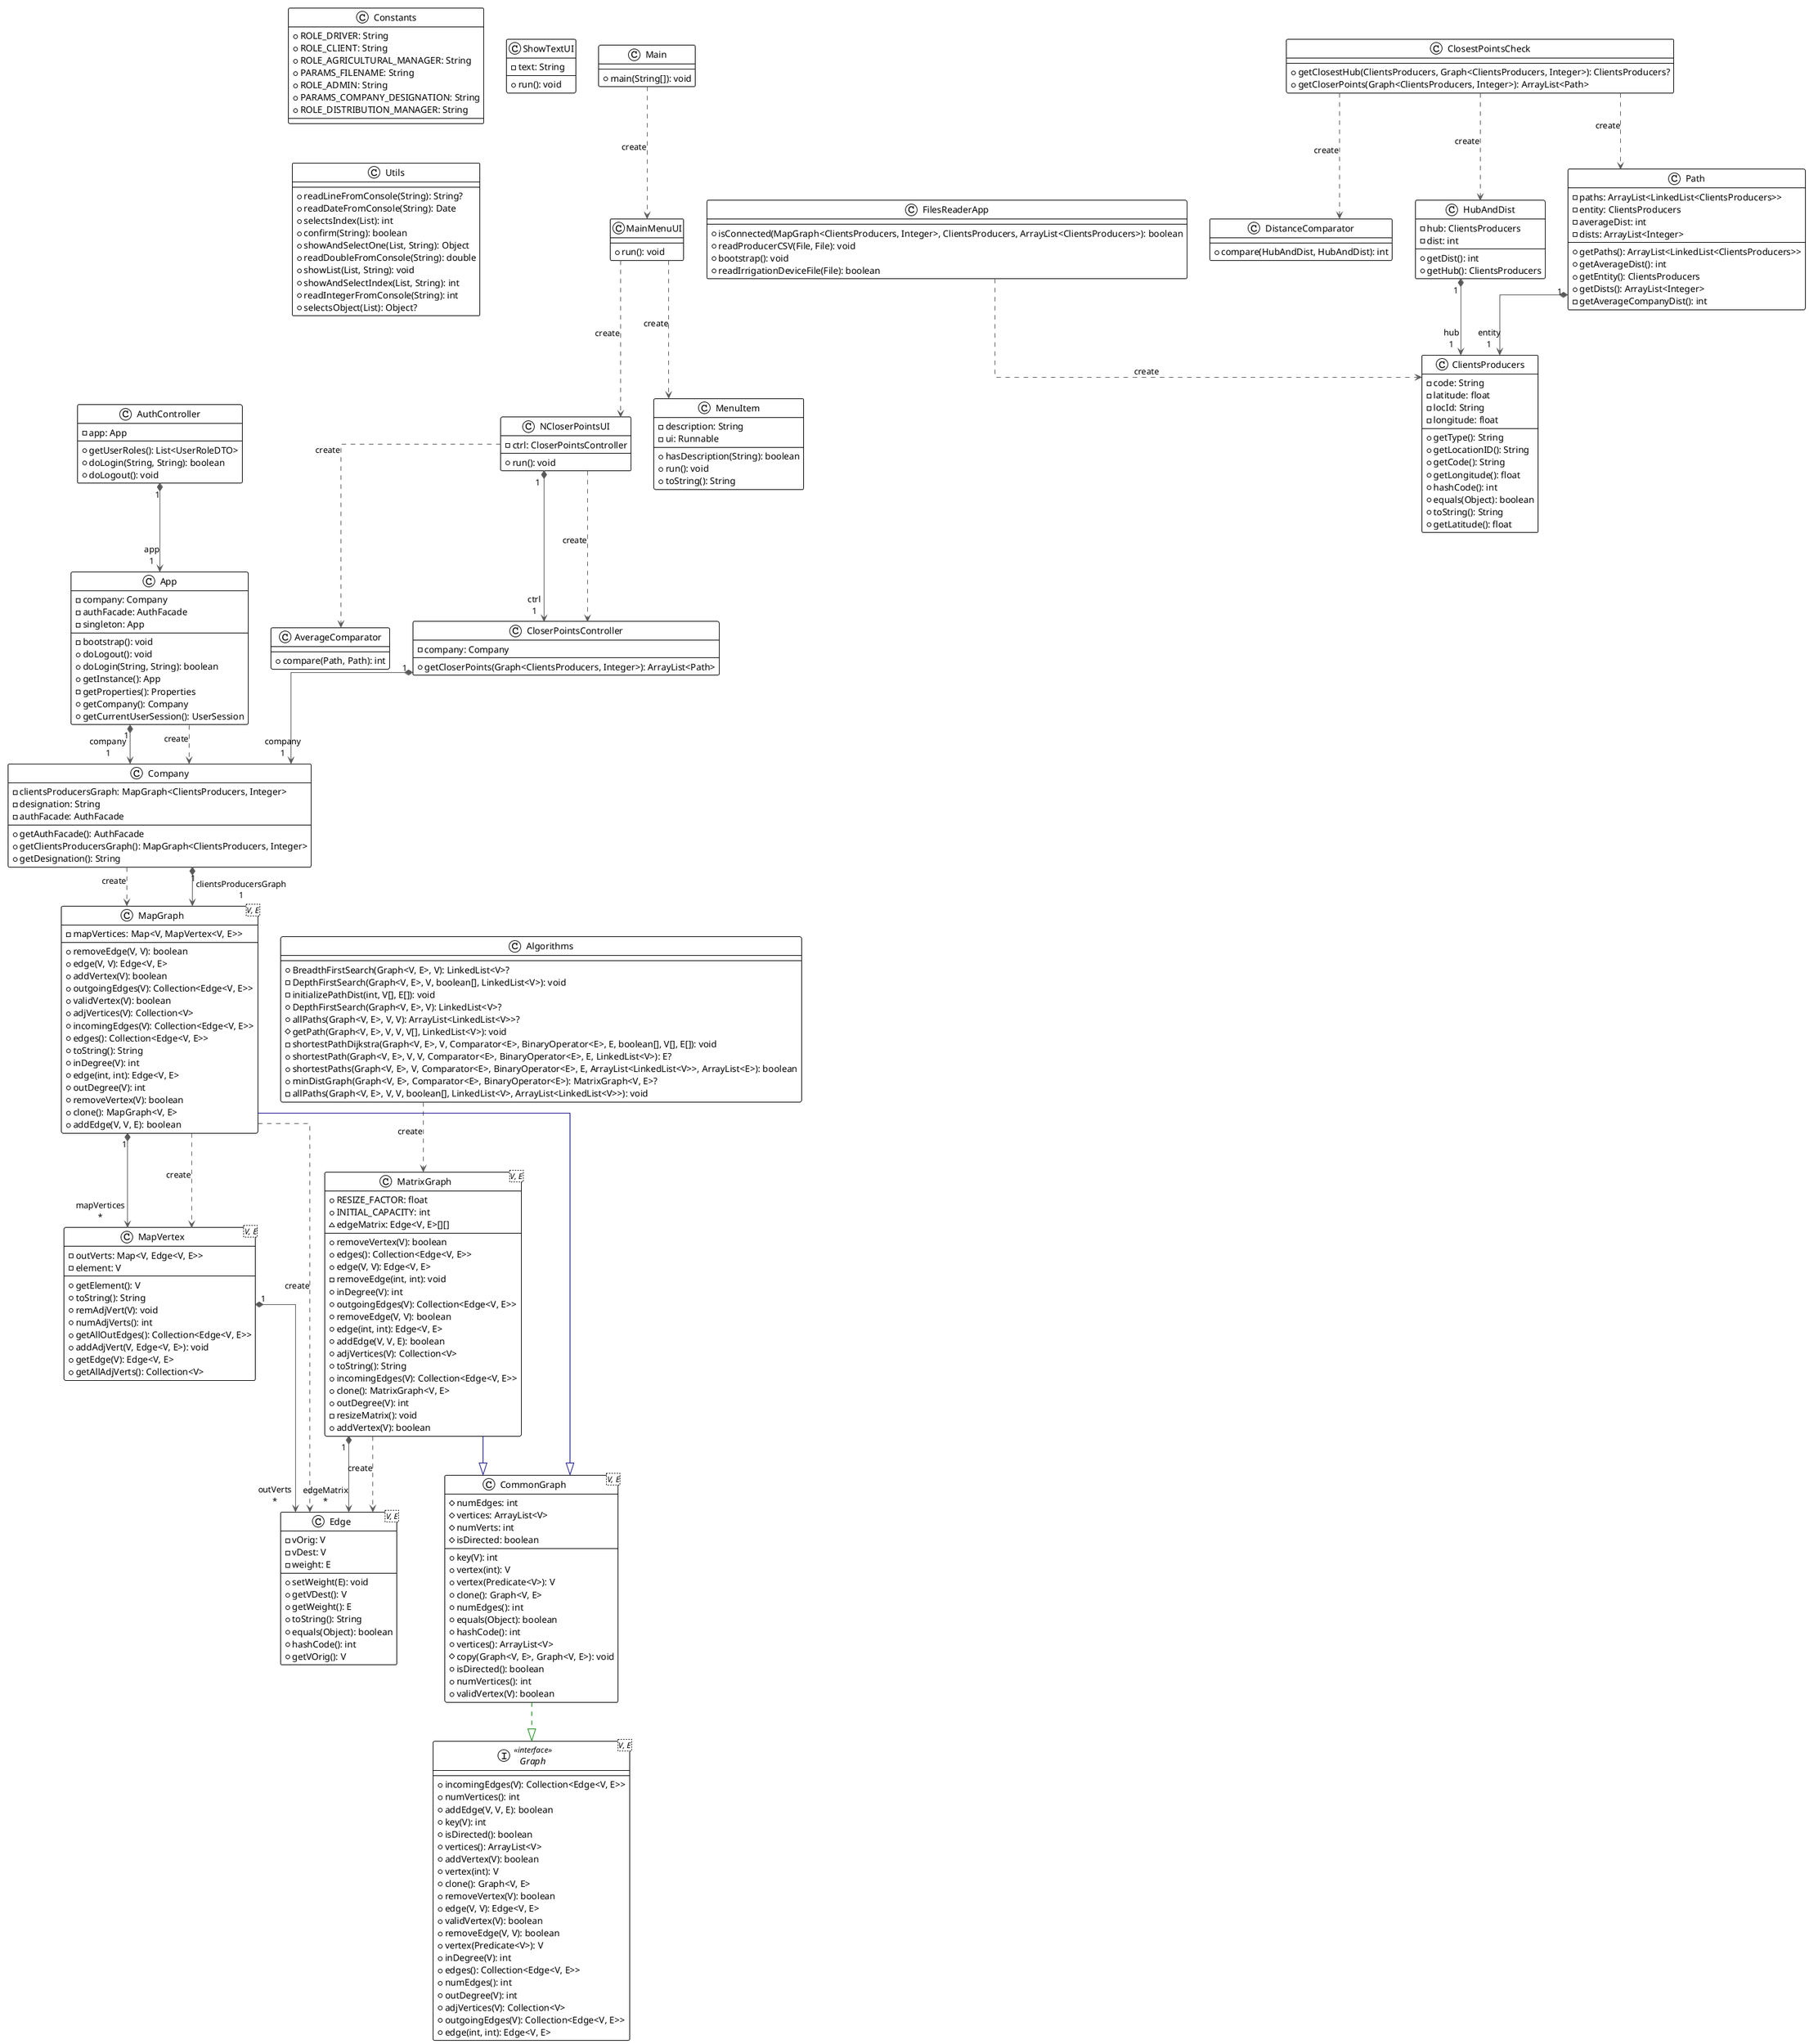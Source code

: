 @startuml
!theme plain
top to bottom direction
skinparam linetype ortho

class Algorithms {
  + BreadthFirstSearch(Graph<V, E>, V): LinkedList<V>?
  - DepthFirstSearch(Graph<V, E>, V, boolean[], LinkedList<V>): void
  - initializePathDist(int, V[], E[]): void
  + DepthFirstSearch(Graph<V, E>, V): LinkedList<V>?
  + allPaths(Graph<V, E>, V, V): ArrayList<LinkedList<V>>?
  # getPath(Graph<V, E>, V, V, V[], LinkedList<V>): void
  - shortestPathDijkstra(Graph<V, E>, V, Comparator<E>, BinaryOperator<E>, E, boolean[], V[], E[]): void
  + shortestPath(Graph<V, E>, V, V, Comparator<E>, BinaryOperator<E>, E, LinkedList<V>): E?
  + shortestPaths(Graph<V, E>, V, Comparator<E>, BinaryOperator<E>, E, ArrayList<LinkedList<V>>, ArrayList<E>): boolean
  + minDistGraph(Graph<V, E>, Comparator<E>, BinaryOperator<E>): MatrixGraph<V, E>?
  - allPaths(Graph<V, E>, V, V, boolean[], LinkedList<V>, ArrayList<LinkedList<V>>): void
}
class App {
  - company: Company
  - authFacade: AuthFacade
  - singleton: App
  - bootstrap(): void
  + doLogout(): void
  + doLogin(String, String): boolean
  + getInstance(): App
  - getProperties(): Properties
  + getCompany(): Company
  + getCurrentUserSession(): UserSession
}
class AuthController {
  - app: App
  + getUserRoles(): List<UserRoleDTO>
  + doLogin(String, String): boolean
  + doLogout(): void
}
class AverageComparator {
  + compare(Path, Path): int
}
class ClientsProducers {
  - code: String
  - latitude: float
  - locId: String
  - longitude: float
  + getType(): String
  + getLocationID(): String
  + getCode(): String
  + getLongitude(): float
  + hashCode(): int
  + equals(Object): boolean
  + toString(): String
  + getLatitude(): float
}
class CloserPointsController {
  - company: Company
  + getCloserPoints(Graph<ClientsProducers, Integer>): ArrayList<Path>
}
class ClosestPointsCheck {
  + getClosestHub(ClientsProducers, Graph<ClientsProducers, Integer>): ClientsProducers?
  + getCloserPoints(Graph<ClientsProducers, Integer>): ArrayList<Path>
}
class CommonGraph<V, E> {
  # numEdges: int
  # vertices: ArrayList<V>
  # numVerts: int
  # isDirected: boolean
  + key(V): int
  + vertex(int): V
  + vertex(Predicate<V>): V
  + clone(): Graph<V, E>
  + numEdges(): int
  + equals(Object): boolean
  + hashCode(): int
  + vertices(): ArrayList<V>
  # copy(Graph<V, E>, Graph<V, E>): void
  + isDirected(): boolean
  + numVertices(): int
  + validVertex(V): boolean
}
class Company {
  - clientsProducersGraph: MapGraph<ClientsProducers, Integer>
  - designation: String
  - authFacade: AuthFacade
  + getAuthFacade(): AuthFacade
  + getClientsProducersGraph(): MapGraph<ClientsProducers, Integer>
  + getDesignation(): String
}
class Constants {
  + ROLE_DRIVER: String
  + ROLE_CLIENT: String
  + ROLE_AGRICULTURAL_MANAGER: String
  + PARAMS_FILENAME: String
  + ROLE_ADMIN: String
  + PARAMS_COMPANY_DESIGNATION: String
  + ROLE_DISTRIBUTION_MANAGER: String
}
class DistanceComparator {
  + compare(HubAndDist, HubAndDist): int
}
class Edge<V, E> {
  - vOrig: V
  - vDest: V
  - weight: E
  + setWeight(E): void
  + getVDest(): V
  + getWeight(): E
  + toString(): String
  + equals(Object): boolean
  + hashCode(): int
  + getVOrig(): V
}
class FilesReaderApp {
  + isConnected(MapGraph<ClientsProducers, Integer>, ClientsProducers, ArrayList<ClientsProducers>): boolean
  + readProducerCSV(File, File): void
  + bootstrap(): void
  + readIrrigationDeviceFile(File): boolean
}
interface Graph<V, E> << interface >> {
  + incomingEdges(V): Collection<Edge<V, E>>
  + numVertices(): int
  + addEdge(V, V, E): boolean
  + key(V): int
  + isDirected(): boolean
  + vertices(): ArrayList<V>
  + addVertex(V): boolean
  + vertex(int): V
  + clone(): Graph<V, E>
  + removeVertex(V): boolean
  + edge(V, V): Edge<V, E>
  + validVertex(V): boolean
  + removeEdge(V, V): boolean
  + vertex(Predicate<V>): V
  + inDegree(V): int
  + edges(): Collection<Edge<V, E>>
  + numEdges(): int
  + outDegree(V): int
  + adjVertices(V): Collection<V>
  + outgoingEdges(V): Collection<Edge<V, E>>
  + edge(int, int): Edge<V, E>
}
class HubAndDist {
  - hub: ClientsProducers
  - dist: int
  + getDist(): int
  + getHub(): ClientsProducers
}
class Main {
  + main(String[]): void
}
class MainMenuUI {
  + run(): void
}
class MapGraph<V, E> {
  - mapVertices: Map<V, MapVertex<V, E>>
  + removeEdge(V, V): boolean
  + edge(V, V): Edge<V, E>
  + addVertex(V): boolean
  + outgoingEdges(V): Collection<Edge<V, E>>
  + validVertex(V): boolean
  + adjVertices(V): Collection<V>
  + incomingEdges(V): Collection<Edge<V, E>>
  + edges(): Collection<Edge<V, E>>
  + toString(): String
  + inDegree(V): int
  + edge(int, int): Edge<V, E>
  + outDegree(V): int
  + removeVertex(V): boolean
  + clone(): MapGraph<V, E>
  + addEdge(V, V, E): boolean
}
class MapVertex<V, E> {
  - outVerts: Map<V, Edge<V, E>>
  - element: V
  + getElement(): V
  + toString(): String
  + remAdjVert(V): void
  + numAdjVerts(): int
  + getAllOutEdges(): Collection<Edge<V, E>>
  + addAdjVert(V, Edge<V, E>): void
  + getEdge(V): Edge<V, E>
  + getAllAdjVerts(): Collection<V>
}
class MatrixGraph<V, E> {
  + RESIZE_FACTOR: float
  + INITIAL_CAPACITY: int
  ~ edgeMatrix: Edge<V, E>[][]
  + removeVertex(V): boolean
  + edges(): Collection<Edge<V, E>>
  + edge(V, V): Edge<V, E>
  - removeEdge(int, int): void
  + inDegree(V): int
  + outgoingEdges(V): Collection<Edge<V, E>>
  + removeEdge(V, V): boolean
  + edge(int, int): Edge<V, E>
  + addEdge(V, V, E): boolean
  + adjVertices(V): Collection<V>
  + toString(): String
  + incomingEdges(V): Collection<Edge<V, E>>
  + clone(): MatrixGraph<V, E>
  + outDegree(V): int
  - resizeMatrix(): void
  + addVertex(V): boolean
}
class MenuItem {
  - description: String
  - ui: Runnable
  + hasDescription(String): boolean
  + run(): void
  + toString(): String
}
class NCloserPointsUI {
  - ctrl: CloserPointsController
  + run(): void
}
class Path {
  - paths: ArrayList<LinkedList<ClientsProducers>>
  - entity: ClientsProducers
  - averageDist: int
  - dists: ArrayList<Integer>
  + getPaths(): ArrayList<LinkedList<ClientsProducers>>
  + getAverageDist(): int
  + getEntity(): ClientsProducers
  + getDists(): ArrayList<Integer>
  - getAverageCompanyDist(): int
}
class ShowTextUI {
  - text: String
  + run(): void
}
class Utils {
  + readLineFromConsole(String): String?
  + readDateFromConsole(String): Date
  + selectsIndex(List): int
  + confirm(String): boolean
  + showAndSelectOne(List, String): Object
  + readDoubleFromConsole(String): double
  + showList(List, String): void
  + showAndSelectIndex(List, String): int
  + readIntegerFromConsole(String): int
  + selectsObject(List): Object?
}

Algorithms              -[#595959,dashed]->  MatrixGraph            : "«create»"
App                    "1" *-[#595959,plain]-> "company\n1" Company
App                     -[#595959,dashed]->  Company                : "«create»"
AuthController         "1" *-[#595959,plain]-> "app\n1" App
CloserPointsController "1" *-[#595959,plain]-> "company\n1" Company
ClosestPointsCheck      -[#595959,dashed]->  DistanceComparator     : "«create»"
ClosestPointsCheck      -[#595959,dashed]->  HubAndDist             : "«create»"
ClosestPointsCheck      -[#595959,dashed]->  Path                   : "«create»"
CommonGraph             -[#008200,dashed]-^  Graph
Company                 -[#595959,dashed]->  MapGraph               : "«create»"
Company                "1" *-[#595959,plain]-> "clientsProducersGraph\n1" MapGraph
FilesReaderApp          -[#595959,dashed]->  ClientsProducers       : "«create»"
HubAndDist             "1" *-[#595959,plain]-> "hub\n1" ClientsProducers
Main                    -[#595959,dashed]->  MainMenuUI             : "«create»"
MainMenuUI              -[#595959,dashed]->  MenuItem               : "«create»"
MainMenuUI              -[#595959,dashed]->  NCloserPointsUI        : "«create»"
MapGraph                -[#000082,plain]-^  CommonGraph
MapGraph                -[#595959,dashed]->  Edge                   : "«create»"
MapGraph               "1" *-[#595959,plain]-> "mapVertices\n*" MapVertex
MapGraph                -[#595959,dashed]->  MapVertex              : "«create»"
MapVertex              "1" *-[#595959,plain]-> "outVerts\n*" Edge
MatrixGraph             -[#000082,plain]-^  CommonGraph
MatrixGraph            "1" *-[#595959,plain]-> "edgeMatrix\n*" Edge
MatrixGraph             -[#595959,dashed]->  Edge                   : "«create»"
NCloserPointsUI         -[#595959,dashed]->  AverageComparator      : "«create»"
NCloserPointsUI        "1" *-[#595959,plain]-> "ctrl\n1" CloserPointsController
NCloserPointsUI         -[#595959,dashed]->  CloserPointsController : "«create»"
Path                   "1" *-[#595959,plain]-> "entity\n1" ClientsProducers
@enduml